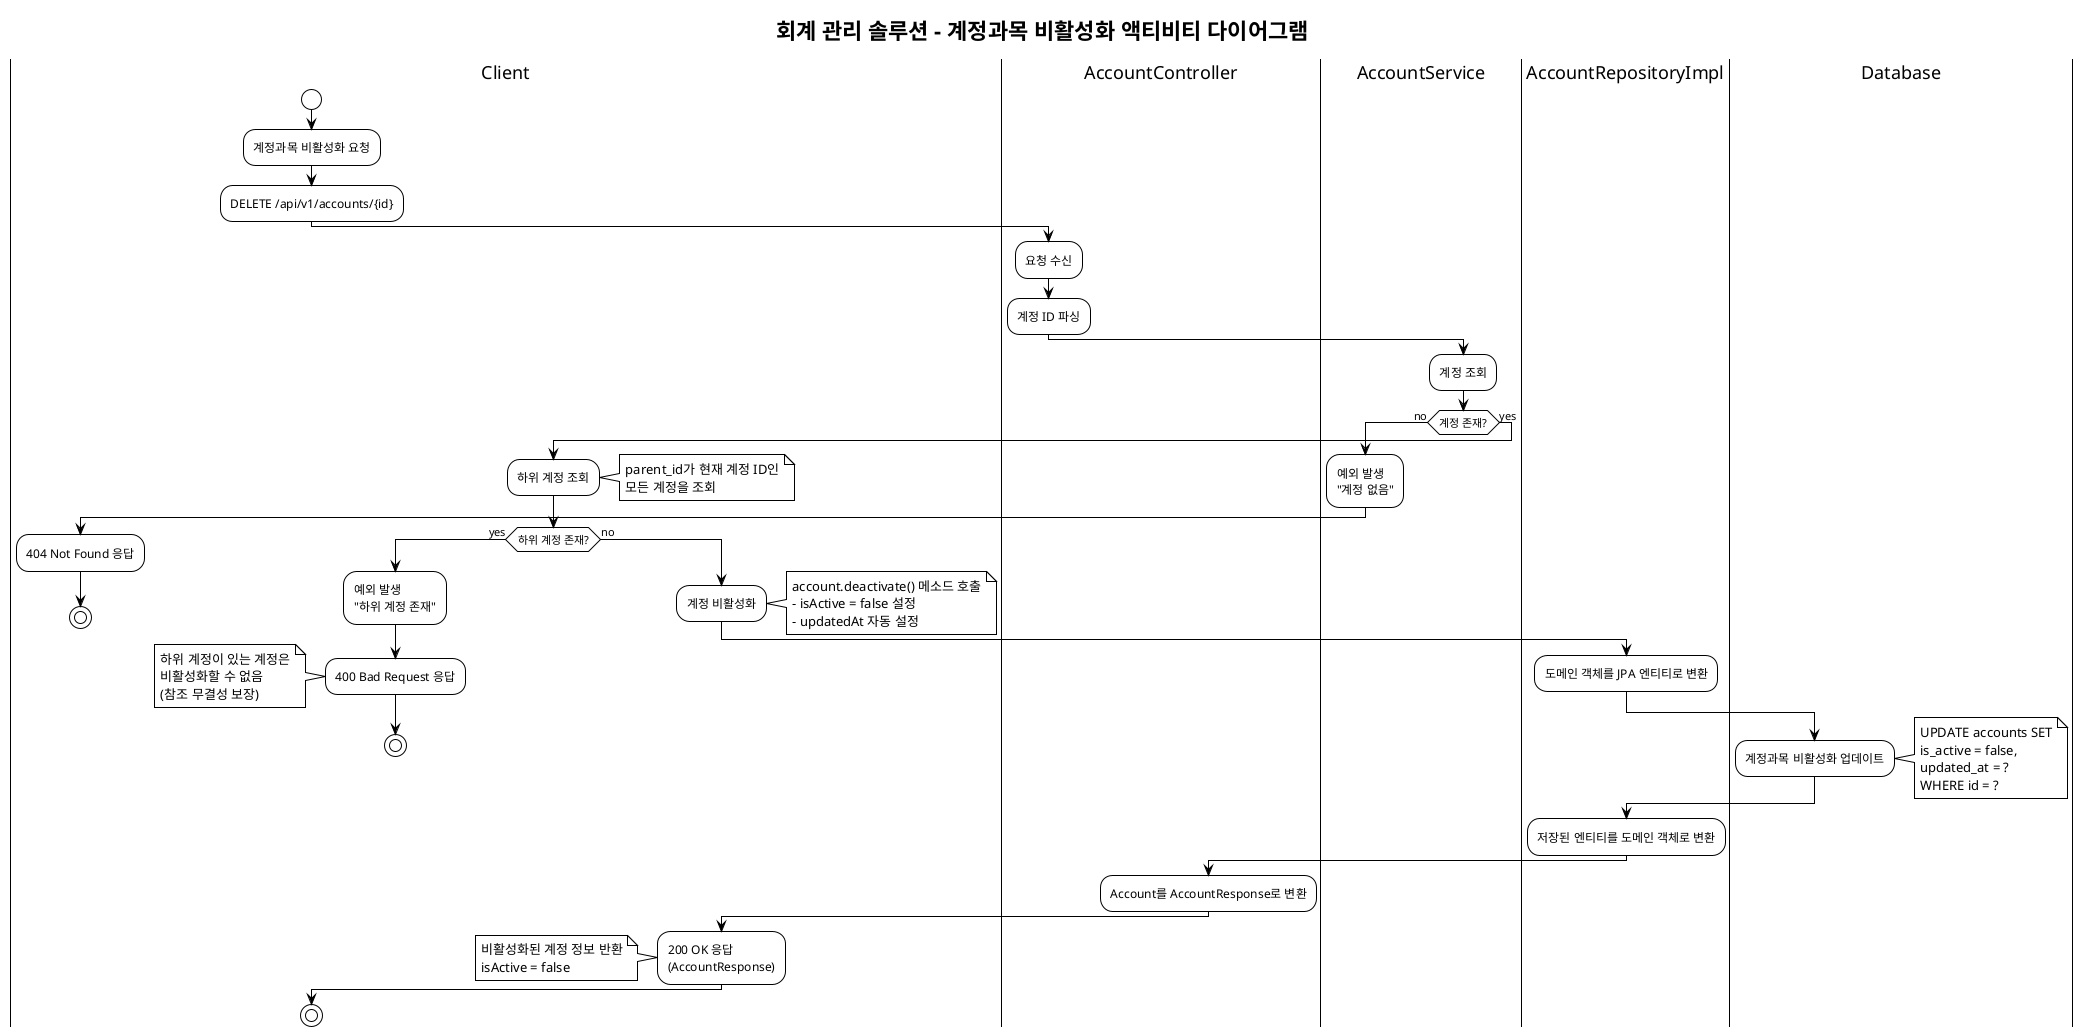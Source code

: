 @startuml Activity Diagram - Deactivate Account

!theme plain
title 회계 관리 솔루션 - 계정과목 비활성화 액티비티 다이어그램

|Client|
start
:계정과목 비활성화 요청;
:DELETE /api/v1/accounts/{id};

|AccountController|
:요청 수신;
:계정 ID 파싱;

|AccountService|
:계정 조회;

if (계정 존재?) then (no)
    :예외 발생\n"계정 없음";
    |Client|
    :404 Not Found 응답;
    stop
else (yes)
    :하위 계정 조회;
    note right
        parent_id가 현재 계정 ID인
        모든 계정을 조회
    end note
    
    if (하위 계정 존재?) then (yes)
        :예외 발생\n"하위 계정 존재";
        |Client|
        :400 Bad Request 응답;
        note left
            하위 계정이 있는 계정은
            비활성화할 수 없음
            (참조 무결성 보장)
        end note
        stop
    else (no)
        :계정 비활성화;
        note right
            account.deactivate() 메소드 호출
            - isActive = false 설정
            - updatedAt 자동 설정
        end note
        
        |AccountRepositoryImpl|
        :도메인 객체를 JPA 엔티티로 변환;
        
        |Database|
        :계정과목 비활성화 업데이트;
        note right
            UPDATE accounts SET
            is_active = false,
            updated_at = ?
            WHERE id = ?
        end note
        
        |AccountRepositoryImpl|
        :저장된 엔티티를 도메인 객체로 변환;
        
        |AccountController|
        :Account를 AccountResponse로 변환;
        
        |Client|
        :200 OK 응답\n(AccountResponse);
        note left
            비활성화된 계정 정보 반환
            isActive = false
        end note
    endif
endif

stop

@enduml
